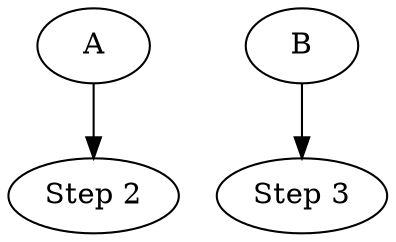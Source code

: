 digraph "" {
	graph [bb="0,0,159.89,108"];
	node [label="\N"];
	A	 [height=0.5,
		pos="35.446,90",
		width=0.75];
	"Step 2"	 [height=0.5,
		pos="35.446,18",
		width=0.98462];
	A -> "Step 2"	 [pos="e,35.446,36.413 35.446,71.831 35.446,64.131 35.446,54.974 35.446,46.417"];
	B	 [height=0.5,
		pos="124.45,90",
		width=0.75];
	"Step 3"	 [height=0.5,
		pos="124.45,18",
		width=0.98462];
	B -> "Step 3"	 [pos="e,124.45,36.413 124.45,71.831 124.45,64.131 124.45,54.974 124.45,46.417"];
}
